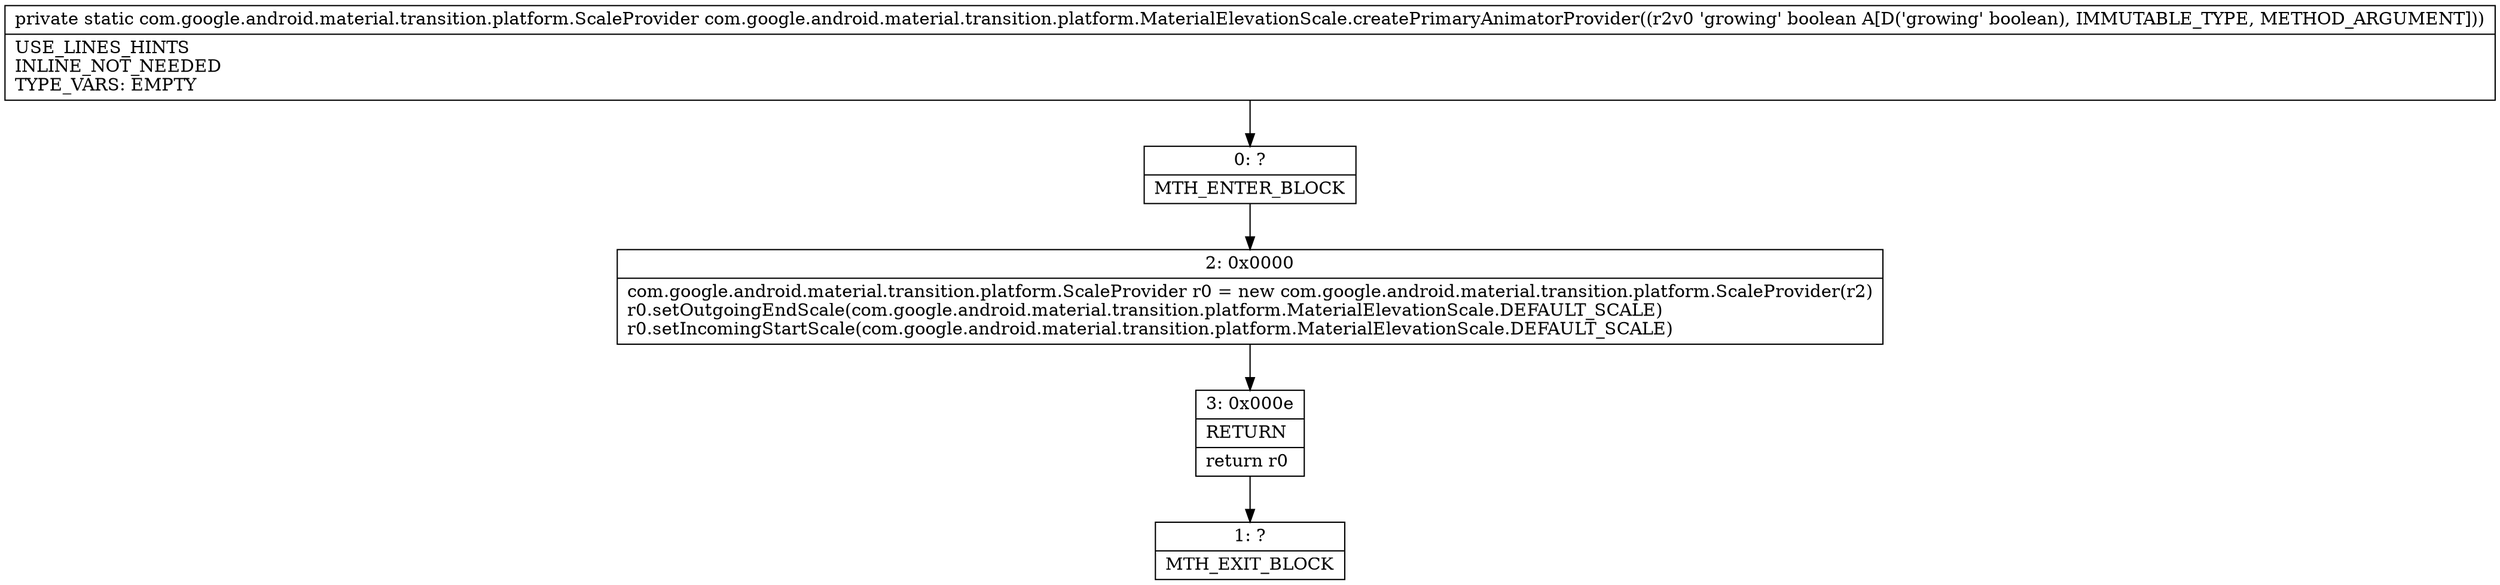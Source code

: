 digraph "CFG forcom.google.android.material.transition.platform.MaterialElevationScale.createPrimaryAnimatorProvider(Z)Lcom\/google\/android\/material\/transition\/platform\/ScaleProvider;" {
Node_0 [shape=record,label="{0\:\ ?|MTH_ENTER_BLOCK\l}"];
Node_2 [shape=record,label="{2\:\ 0x0000|com.google.android.material.transition.platform.ScaleProvider r0 = new com.google.android.material.transition.platform.ScaleProvider(r2)\lr0.setOutgoingEndScale(com.google.android.material.transition.platform.MaterialElevationScale.DEFAULT_SCALE)\lr0.setIncomingStartScale(com.google.android.material.transition.platform.MaterialElevationScale.DEFAULT_SCALE)\l}"];
Node_3 [shape=record,label="{3\:\ 0x000e|RETURN\l|return r0\l}"];
Node_1 [shape=record,label="{1\:\ ?|MTH_EXIT_BLOCK\l}"];
MethodNode[shape=record,label="{private static com.google.android.material.transition.platform.ScaleProvider com.google.android.material.transition.platform.MaterialElevationScale.createPrimaryAnimatorProvider((r2v0 'growing' boolean A[D('growing' boolean), IMMUTABLE_TYPE, METHOD_ARGUMENT]))  | USE_LINES_HINTS\lINLINE_NOT_NEEDED\lTYPE_VARS: EMPTY\l}"];
MethodNode -> Node_0;Node_0 -> Node_2;
Node_2 -> Node_3;
Node_3 -> Node_1;
}

